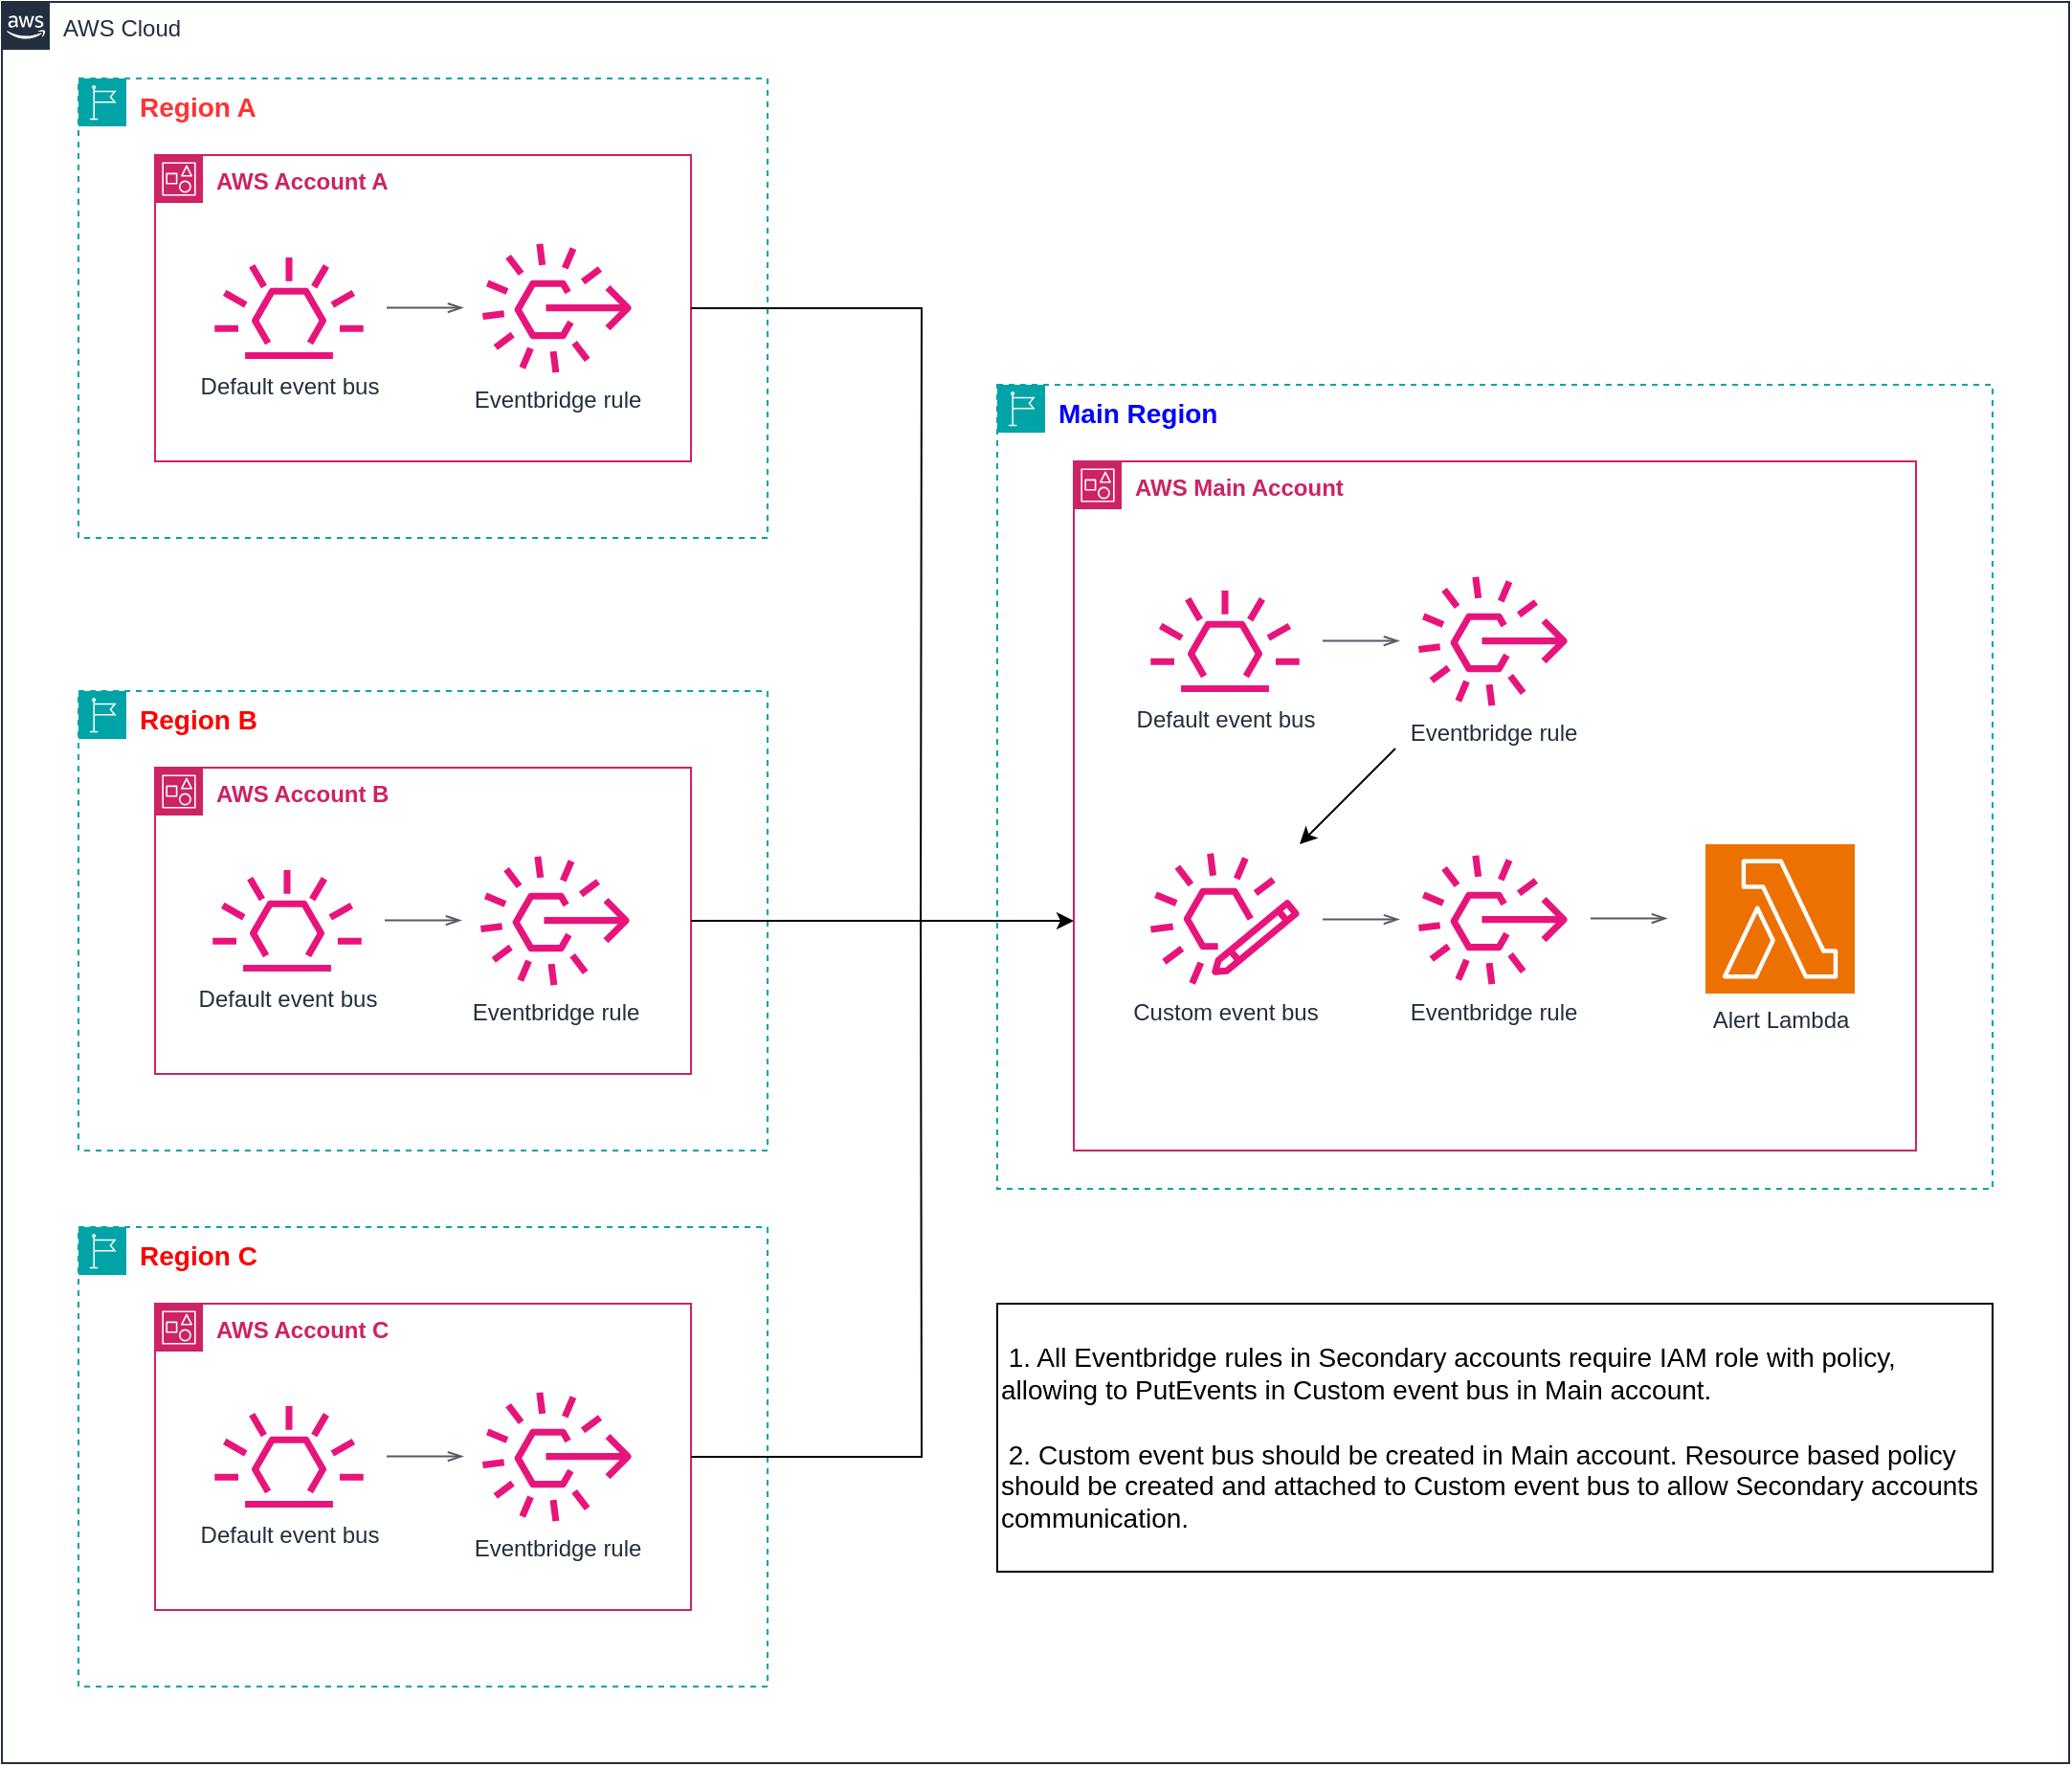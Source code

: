 <mxfile version="24.5.1" type="github">
  <diagram name="Page-1" id="miKHUleJWnbwBVPPGbA9">
    <mxGraphModel dx="1728" dy="915" grid="1" gridSize="10" guides="1" tooltips="1" connect="1" arrows="1" fold="1" page="1" pageScale="1" pageWidth="850" pageHeight="1100" math="0" shadow="0">
      <root>
        <mxCell id="0" />
        <mxCell id="1" parent="0" />
        <mxCell id="A1N3vKeTiDZelZiRoxp--2" value="AWS Cloud" style="points=[[0,0],[0.25,0],[0.5,0],[0.75,0],[1,0],[1,0.25],[1,0.5],[1,0.75],[1,1],[0.75,1],[0.5,1],[0.25,1],[0,1],[0,0.75],[0,0.5],[0,0.25]];outlineConnect=0;gradientColor=none;html=1;whiteSpace=wrap;fontSize=12;fontStyle=0;container=1;pointerEvents=0;collapsible=0;recursiveResize=0;shape=mxgraph.aws4.group;grIcon=mxgraph.aws4.group_aws_cloud_alt;strokeColor=#232F3E;fillColor=none;verticalAlign=top;align=left;spacingLeft=30;fontColor=#232F3E;dashed=0;" vertex="1" parent="1">
          <mxGeometry y="40" width="1080" height="920" as="geometry" />
        </mxCell>
        <mxCell id="A1N3vKeTiDZelZiRoxp--1" value="&lt;b&gt;&lt;font color=&quot;#ff3333&quot; style=&quot;font-size: 14px;&quot;&gt;Region A&lt;/font&gt;&lt;/b&gt;" style="points=[[0,0],[0.25,0],[0.5,0],[0.75,0],[1,0],[1,0.25],[1,0.5],[1,0.75],[1,1],[0.75,1],[0.5,1],[0.25,1],[0,1],[0,0.75],[0,0.5],[0,0.25]];outlineConnect=0;gradientColor=none;html=1;whiteSpace=wrap;fontSize=12;fontStyle=0;container=1;pointerEvents=0;collapsible=0;recursiveResize=0;shape=mxgraph.aws4.group;grIcon=mxgraph.aws4.group_region;strokeColor=#00A4A6;fillColor=none;verticalAlign=top;align=left;spacingLeft=30;fontColor=#147EBA;dashed=1;" vertex="1" parent="A1N3vKeTiDZelZiRoxp--2">
          <mxGeometry x="40" y="40" width="360" height="240" as="geometry" />
        </mxCell>
        <mxCell id="A1N3vKeTiDZelZiRoxp--24" value="&lt;b&gt;AWS Account A&lt;/b&gt;" style="points=[[0,0],[0.25,0],[0.5,0],[0.75,0],[1,0],[1,0.25],[1,0.5],[1,0.75],[1,1],[0.75,1],[0.5,1],[0.25,1],[0,1],[0,0.75],[0,0.5],[0,0.25]];outlineConnect=0;gradientColor=none;html=1;whiteSpace=wrap;fontSize=12;fontStyle=0;container=1;pointerEvents=0;collapsible=0;recursiveResize=0;shape=mxgraph.aws4.group;grIcon=mxgraph.aws4.group_account;strokeColor=#CD2264;fillColor=none;verticalAlign=top;align=left;spacingLeft=30;fontColor=#CD2264;dashed=0;" vertex="1" parent="A1N3vKeTiDZelZiRoxp--1">
          <mxGeometry x="40" y="40" width="280" height="160" as="geometry" />
        </mxCell>
        <mxCell id="A1N3vKeTiDZelZiRoxp--33" value="Default event bus" style="sketch=0;outlineConnect=0;fontColor=#232F3E;gradientColor=none;fillColor=#E7157B;strokeColor=none;dashed=0;verticalLabelPosition=bottom;verticalAlign=top;align=center;html=1;fontSize=12;fontStyle=0;aspect=fixed;pointerEvents=1;shape=mxgraph.aws4.eventbridge_default_event_bus_resource;" vertex="1" parent="A1N3vKeTiDZelZiRoxp--24">
          <mxGeometry x="31" y="53.5" width="78" height="53" as="geometry" />
        </mxCell>
        <mxCell id="A1N3vKeTiDZelZiRoxp--34" value="Eventbridge rule" style="sketch=0;outlineConnect=0;fontColor=#232F3E;gradientColor=none;fillColor=#E7157B;strokeColor=none;dashed=0;verticalLabelPosition=bottom;verticalAlign=top;align=center;html=1;fontSize=12;fontStyle=0;aspect=fixed;pointerEvents=1;shape=mxgraph.aws4.rule_3;" vertex="1" parent="A1N3vKeTiDZelZiRoxp--24">
          <mxGeometry x="171" y="46" width="78" height="68" as="geometry" />
        </mxCell>
        <mxCell id="A1N3vKeTiDZelZiRoxp--35" value="" style="edgeStyle=orthogonalEdgeStyle;html=1;endArrow=openThin;elbow=vertical;startArrow=none;endFill=0;strokeColor=#545B64;rounded=0;" edge="1" parent="A1N3vKeTiDZelZiRoxp--24">
          <mxGeometry width="100" relative="1" as="geometry">
            <mxPoint x="121" y="79.8" as="sourcePoint" />
            <mxPoint x="161" y="79.8" as="targetPoint" />
          </mxGeometry>
        </mxCell>
        <mxCell id="A1N3vKeTiDZelZiRoxp--3" value="&lt;font color=&quot;#ff0000&quot; style=&quot;font-size: 14px;&quot;&gt;&lt;b&gt;Region B&lt;/b&gt;&lt;/font&gt;" style="points=[[0,0],[0.25,0],[0.5,0],[0.75,0],[1,0],[1,0.25],[1,0.5],[1,0.75],[1,1],[0.75,1],[0.5,1],[0.25,1],[0,1],[0,0.75],[0,0.5],[0,0.25]];outlineConnect=0;gradientColor=none;html=1;whiteSpace=wrap;fontSize=12;fontStyle=0;container=1;pointerEvents=0;collapsible=0;recursiveResize=0;shape=mxgraph.aws4.group;grIcon=mxgraph.aws4.group_region;strokeColor=#00A4A6;fillColor=none;verticalAlign=top;align=left;spacingLeft=30;fontColor=#147EBA;dashed=1;" vertex="1" parent="A1N3vKeTiDZelZiRoxp--2">
          <mxGeometry x="40" y="360" width="360" height="240" as="geometry" />
        </mxCell>
        <mxCell id="A1N3vKeTiDZelZiRoxp--25" value="&lt;b&gt;AWS Account B&lt;/b&gt;" style="points=[[0,0],[0.25,0],[0.5,0],[0.75,0],[1,0],[1,0.25],[1,0.5],[1,0.75],[1,1],[0.75,1],[0.5,1],[0.25,1],[0,1],[0,0.75],[0,0.5],[0,0.25]];outlineConnect=0;gradientColor=none;html=1;whiteSpace=wrap;fontSize=12;fontStyle=0;container=1;pointerEvents=0;collapsible=0;recursiveResize=0;shape=mxgraph.aws4.group;grIcon=mxgraph.aws4.group_account;strokeColor=#CD2264;fillColor=none;verticalAlign=top;align=left;spacingLeft=30;fontColor=#CD2264;dashed=0;" vertex="1" parent="A1N3vKeTiDZelZiRoxp--3">
          <mxGeometry x="40" y="40" width="280" height="160" as="geometry" />
        </mxCell>
        <mxCell id="A1N3vKeTiDZelZiRoxp--17" value="Default event bus" style="sketch=0;outlineConnect=0;fontColor=#232F3E;gradientColor=none;fillColor=#E7157B;strokeColor=none;dashed=0;verticalLabelPosition=bottom;verticalAlign=top;align=center;html=1;fontSize=12;fontStyle=0;aspect=fixed;pointerEvents=1;shape=mxgraph.aws4.eventbridge_default_event_bus_resource;" vertex="1" parent="A1N3vKeTiDZelZiRoxp--25">
          <mxGeometry x="30" y="53.5" width="78" height="53" as="geometry" />
        </mxCell>
        <mxCell id="A1N3vKeTiDZelZiRoxp--20" value="Eventbridge rule" style="sketch=0;outlineConnect=0;fontColor=#232F3E;gradientColor=none;fillColor=#E7157B;strokeColor=none;dashed=0;verticalLabelPosition=bottom;verticalAlign=top;align=center;html=1;fontSize=12;fontStyle=0;aspect=fixed;pointerEvents=1;shape=mxgraph.aws4.rule_3;" vertex="1" parent="A1N3vKeTiDZelZiRoxp--25">
          <mxGeometry x="170" y="46" width="78" height="68" as="geometry" />
        </mxCell>
        <mxCell id="A1N3vKeTiDZelZiRoxp--29" value="" style="edgeStyle=orthogonalEdgeStyle;html=1;endArrow=openThin;elbow=vertical;startArrow=none;endFill=0;strokeColor=#545B64;rounded=0;" edge="1" parent="A1N3vKeTiDZelZiRoxp--25">
          <mxGeometry width="100" relative="1" as="geometry">
            <mxPoint x="120" y="79.8" as="sourcePoint" />
            <mxPoint x="160" y="79.8" as="targetPoint" />
          </mxGeometry>
        </mxCell>
        <mxCell id="A1N3vKeTiDZelZiRoxp--4" value="&lt;font style=&quot;font-size: 14px;&quot; color=&quot;#ff0000&quot;&gt;&lt;b&gt;Region C&lt;/b&gt;&lt;/font&gt;" style="points=[[0,0],[0.25,0],[0.5,0],[0.75,0],[1,0],[1,0.25],[1,0.5],[1,0.75],[1,1],[0.75,1],[0.5,1],[0.25,1],[0,1],[0,0.75],[0,0.5],[0,0.25]];outlineConnect=0;gradientColor=none;html=1;whiteSpace=wrap;fontSize=12;fontStyle=0;container=1;pointerEvents=0;collapsible=0;recursiveResize=0;shape=mxgraph.aws4.group;grIcon=mxgraph.aws4.group_region;strokeColor=#00A4A6;fillColor=none;verticalAlign=top;align=left;spacingLeft=30;fontColor=#147EBA;dashed=1;" vertex="1" parent="A1N3vKeTiDZelZiRoxp--2">
          <mxGeometry x="40" y="640" width="360" height="240" as="geometry" />
        </mxCell>
        <mxCell id="A1N3vKeTiDZelZiRoxp--26" value="&lt;b&gt;AWS Account C&lt;/b&gt;" style="points=[[0,0],[0.25,0],[0.5,0],[0.75,0],[1,0],[1,0.25],[1,0.5],[1,0.75],[1,1],[0.75,1],[0.5,1],[0.25,1],[0,1],[0,0.75],[0,0.5],[0,0.25]];outlineConnect=0;gradientColor=none;html=1;whiteSpace=wrap;fontSize=12;fontStyle=0;container=1;pointerEvents=0;collapsible=0;recursiveResize=0;shape=mxgraph.aws4.group;grIcon=mxgraph.aws4.group_account;strokeColor=#CD2264;fillColor=none;verticalAlign=top;align=left;spacingLeft=30;fontColor=#CD2264;dashed=0;" vertex="1" parent="A1N3vKeTiDZelZiRoxp--4">
          <mxGeometry x="40" y="40" width="280" height="160" as="geometry" />
        </mxCell>
        <mxCell id="A1N3vKeTiDZelZiRoxp--30" value="Default event bus" style="sketch=0;outlineConnect=0;fontColor=#232F3E;gradientColor=none;fillColor=#E7157B;strokeColor=none;dashed=0;verticalLabelPosition=bottom;verticalAlign=top;align=center;html=1;fontSize=12;fontStyle=0;aspect=fixed;pointerEvents=1;shape=mxgraph.aws4.eventbridge_default_event_bus_resource;" vertex="1" parent="A1N3vKeTiDZelZiRoxp--26">
          <mxGeometry x="31" y="53.5" width="78" height="53" as="geometry" />
        </mxCell>
        <mxCell id="A1N3vKeTiDZelZiRoxp--31" value="Eventbridge rule" style="sketch=0;outlineConnect=0;fontColor=#232F3E;gradientColor=none;fillColor=#E7157B;strokeColor=none;dashed=0;verticalLabelPosition=bottom;verticalAlign=top;align=center;html=1;fontSize=12;fontStyle=0;aspect=fixed;pointerEvents=1;shape=mxgraph.aws4.rule_3;" vertex="1" parent="A1N3vKeTiDZelZiRoxp--26">
          <mxGeometry x="171" y="46" width="78" height="68" as="geometry" />
        </mxCell>
        <mxCell id="A1N3vKeTiDZelZiRoxp--32" value="" style="edgeStyle=orthogonalEdgeStyle;html=1;endArrow=openThin;elbow=vertical;startArrow=none;endFill=0;strokeColor=#545B64;rounded=0;" edge="1" parent="A1N3vKeTiDZelZiRoxp--26">
          <mxGeometry width="100" relative="1" as="geometry">
            <mxPoint x="121" y="79.8" as="sourcePoint" />
            <mxPoint x="161" y="79.8" as="targetPoint" />
          </mxGeometry>
        </mxCell>
        <mxCell id="A1N3vKeTiDZelZiRoxp--5" value="&lt;b&gt;&lt;font color=&quot;#0000ff&quot; style=&quot;font-size: 14px;&quot;&gt;Main Region&lt;/font&gt;&lt;/b&gt;" style="points=[[0,0],[0.25,0],[0.5,0],[0.75,0],[1,0],[1,0.25],[1,0.5],[1,0.75],[1,1],[0.75,1],[0.5,1],[0.25,1],[0,1],[0,0.75],[0,0.5],[0,0.25]];outlineConnect=0;gradientColor=none;html=1;whiteSpace=wrap;fontSize=12;fontStyle=0;container=1;pointerEvents=0;collapsible=0;recursiveResize=0;shape=mxgraph.aws4.group;grIcon=mxgraph.aws4.group_region;strokeColor=#00A4A6;fillColor=none;verticalAlign=top;align=left;spacingLeft=30;fontColor=#147EBA;dashed=1;" vertex="1" parent="A1N3vKeTiDZelZiRoxp--2">
          <mxGeometry x="520" y="200" width="520" height="420" as="geometry" />
        </mxCell>
        <mxCell id="A1N3vKeTiDZelZiRoxp--36" value="&lt;b&gt;AWS Main Account&lt;/b&gt;" style="points=[[0,0],[0.25,0],[0.5,0],[0.75,0],[1,0],[1,0.25],[1,0.5],[1,0.75],[1,1],[0.75,1],[0.5,1],[0.25,1],[0,1],[0,0.75],[0,0.5],[0,0.25]];outlineConnect=0;gradientColor=none;html=1;whiteSpace=wrap;fontSize=12;fontStyle=0;container=1;pointerEvents=0;collapsible=0;recursiveResize=0;shape=mxgraph.aws4.group;grIcon=mxgraph.aws4.group_account;strokeColor=#CD2264;fillColor=none;verticalAlign=top;align=left;spacingLeft=30;fontColor=#CD2264;dashed=0;" vertex="1" parent="A1N3vKeTiDZelZiRoxp--5">
          <mxGeometry x="40" y="40" width="440" height="360" as="geometry" />
        </mxCell>
        <mxCell id="A1N3vKeTiDZelZiRoxp--15" value="Custom event bus" style="sketch=0;outlineConnect=0;fontColor=#232F3E;gradientColor=none;fillColor=#E7157B;strokeColor=none;dashed=0;verticalLabelPosition=bottom;verticalAlign=top;align=center;html=1;fontSize=12;fontStyle=0;aspect=fixed;pointerEvents=1;shape=mxgraph.aws4.eventbridge_custom_event_bus_resource;" vertex="1" parent="A1N3vKeTiDZelZiRoxp--36">
          <mxGeometry x="40" y="204.5" width="78" height="69" as="geometry" />
        </mxCell>
        <mxCell id="A1N3vKeTiDZelZiRoxp--41" value="Eventbridge rule" style="sketch=0;outlineConnect=0;fontColor=#232F3E;gradientColor=none;fillColor=#E7157B;strokeColor=none;dashed=0;verticalLabelPosition=bottom;verticalAlign=top;align=center;html=1;fontSize=12;fontStyle=0;aspect=fixed;pointerEvents=1;shape=mxgraph.aws4.rule_3;" vertex="1" parent="A1N3vKeTiDZelZiRoxp--36">
          <mxGeometry x="180" y="205.5" width="78" height="68" as="geometry" />
        </mxCell>
        <mxCell id="A1N3vKeTiDZelZiRoxp--42" value="" style="edgeStyle=orthogonalEdgeStyle;html=1;endArrow=openThin;elbow=vertical;startArrow=none;endFill=0;strokeColor=#545B64;rounded=0;" edge="1" parent="A1N3vKeTiDZelZiRoxp--36">
          <mxGeometry width="100" relative="1" as="geometry">
            <mxPoint x="130" y="239.26" as="sourcePoint" />
            <mxPoint x="170" y="239.26" as="targetPoint" />
          </mxGeometry>
        </mxCell>
        <mxCell id="A1N3vKeTiDZelZiRoxp--43" value="" style="edgeStyle=orthogonalEdgeStyle;html=1;endArrow=openThin;elbow=vertical;startArrow=none;endFill=0;strokeColor=#545B64;rounded=0;" edge="1" parent="A1N3vKeTiDZelZiRoxp--36">
          <mxGeometry width="100" relative="1" as="geometry">
            <mxPoint x="270" y="238.76" as="sourcePoint" />
            <mxPoint x="310" y="238.76" as="targetPoint" />
          </mxGeometry>
        </mxCell>
        <mxCell id="A1N3vKeTiDZelZiRoxp--23" value="Alert Lambda" style="sketch=0;points=[[0,0,0],[0.25,0,0],[0.5,0,0],[0.75,0,0],[1,0,0],[0,1,0],[0.25,1,0],[0.5,1,0],[0.75,1,0],[1,1,0],[0,0.25,0],[0,0.5,0],[0,0.75,0],[1,0.25,0],[1,0.5,0],[1,0.75,0]];outlineConnect=0;fontColor=#232F3E;fillColor=#ED7100;strokeColor=#ffffff;dashed=0;verticalLabelPosition=bottom;verticalAlign=top;align=center;html=1;fontSize=12;fontStyle=0;aspect=fixed;shape=mxgraph.aws4.resourceIcon;resIcon=mxgraph.aws4.lambda;" vertex="1" parent="A1N3vKeTiDZelZiRoxp--36">
          <mxGeometry x="330" y="200" width="78" height="78" as="geometry" />
        </mxCell>
        <mxCell id="A1N3vKeTiDZelZiRoxp--53" value="Default event bus" style="sketch=0;outlineConnect=0;fontColor=#232F3E;gradientColor=none;fillColor=#E7157B;strokeColor=none;dashed=0;verticalLabelPosition=bottom;verticalAlign=top;align=center;html=1;fontSize=12;fontStyle=0;aspect=fixed;pointerEvents=1;shape=mxgraph.aws4.eventbridge_default_event_bus_resource;" vertex="1" parent="A1N3vKeTiDZelZiRoxp--36">
          <mxGeometry x="40" y="67.5" width="78" height="53" as="geometry" />
        </mxCell>
        <mxCell id="A1N3vKeTiDZelZiRoxp--54" value="Eventbridge rule" style="sketch=0;outlineConnect=0;fontColor=#232F3E;gradientColor=none;fillColor=#E7157B;strokeColor=none;dashed=0;verticalLabelPosition=bottom;verticalAlign=top;align=center;html=1;fontSize=12;fontStyle=0;aspect=fixed;pointerEvents=1;shape=mxgraph.aws4.rule_3;" vertex="1" parent="A1N3vKeTiDZelZiRoxp--36">
          <mxGeometry x="180" y="60" width="78" height="68" as="geometry" />
        </mxCell>
        <mxCell id="A1N3vKeTiDZelZiRoxp--55" value="" style="edgeStyle=orthogonalEdgeStyle;html=1;endArrow=openThin;elbow=vertical;startArrow=none;endFill=0;strokeColor=#545B64;rounded=0;" edge="1" parent="A1N3vKeTiDZelZiRoxp--36">
          <mxGeometry width="100" relative="1" as="geometry">
            <mxPoint x="130" y="93.8" as="sourcePoint" />
            <mxPoint x="170" y="93.8" as="targetPoint" />
          </mxGeometry>
        </mxCell>
        <mxCell id="A1N3vKeTiDZelZiRoxp--56" value="" style="endArrow=none;html=1;rounded=0;startArrow=classic;startFill=1;endFill=0;" edge="1" parent="A1N3vKeTiDZelZiRoxp--36">
          <mxGeometry width="50" height="50" relative="1" as="geometry">
            <mxPoint x="118" y="200" as="sourcePoint" />
            <mxPoint x="168" y="150" as="targetPoint" />
          </mxGeometry>
        </mxCell>
        <mxCell id="A1N3vKeTiDZelZiRoxp--44" style="edgeStyle=orthogonalEdgeStyle;rounded=0;orthogonalLoop=1;jettySize=auto;html=1;exitX=1;exitY=0.5;exitDx=0;exitDy=0;verticalAlign=top;flowAnimation=0;endArrow=classic;endFill=1;" edge="1" parent="A1N3vKeTiDZelZiRoxp--2" source="A1N3vKeTiDZelZiRoxp--25">
          <mxGeometry relative="1" as="geometry">
            <mxPoint x="560" y="480" as="targetPoint" />
            <Array as="points">
              <mxPoint x="560" y="480" />
            </Array>
          </mxGeometry>
        </mxCell>
        <mxCell id="A1N3vKeTiDZelZiRoxp--45" style="edgeStyle=orthogonalEdgeStyle;rounded=0;orthogonalLoop=1;jettySize=auto;html=1;exitX=1;exitY=0.5;exitDx=0;exitDy=0;endArrow=none;endFill=0;" edge="1" parent="A1N3vKeTiDZelZiRoxp--2" source="A1N3vKeTiDZelZiRoxp--26">
          <mxGeometry relative="1" as="geometry">
            <mxPoint x="480" y="480" as="targetPoint" />
          </mxGeometry>
        </mxCell>
        <mxCell id="A1N3vKeTiDZelZiRoxp--46" style="edgeStyle=orthogonalEdgeStyle;rounded=0;orthogonalLoop=1;jettySize=auto;html=1;exitX=1;exitY=0.5;exitDx=0;exitDy=0;endArrow=none;endFill=0;" edge="1" parent="A1N3vKeTiDZelZiRoxp--2" source="A1N3vKeTiDZelZiRoxp--24">
          <mxGeometry relative="1" as="geometry">
            <mxPoint x="480" y="480" as="targetPoint" />
          </mxGeometry>
        </mxCell>
        <mxCell id="A1N3vKeTiDZelZiRoxp--51" value="&lt;div style=&quot;font-size: 14px;&quot;&gt;&lt;font style=&quot;font-size: 14px;&quot;&gt;&lt;br&gt;&lt;/font&gt;&lt;/div&gt;&lt;font style=&quot;font-size: 14px;&quot;&gt;&amp;nbsp;1. All Eventbridge rules in Secondary accounts require IAM role with policy, allowing to PutEvents in Custom event bus in Main account.&lt;br&gt;&lt;/font&gt;&lt;div style=&quot;font-size: 14px;&quot;&gt;&lt;font style=&quot;font-size: 14px;&quot;&gt;&lt;br&gt;&lt;/font&gt;&lt;/div&gt;&lt;div style=&quot;font-size: 14px;&quot;&gt;&lt;font style=&quot;font-size: 14px;&quot;&gt;&amp;nbsp;2. Custom event bus should be created in Main account. Resource based policy should be created and attached to Custom event bus to allow Secondary accounts communication.&lt;/font&gt;&lt;/div&gt;&lt;div style=&quot;font-size: 14px;&quot;&gt;&lt;br&gt;&lt;/div&gt;" style="rounded=0;whiteSpace=wrap;html=1;align=left;" vertex="1" parent="A1N3vKeTiDZelZiRoxp--2">
          <mxGeometry x="520" y="680" width="520" height="140" as="geometry" />
        </mxCell>
      </root>
    </mxGraphModel>
  </diagram>
</mxfile>
